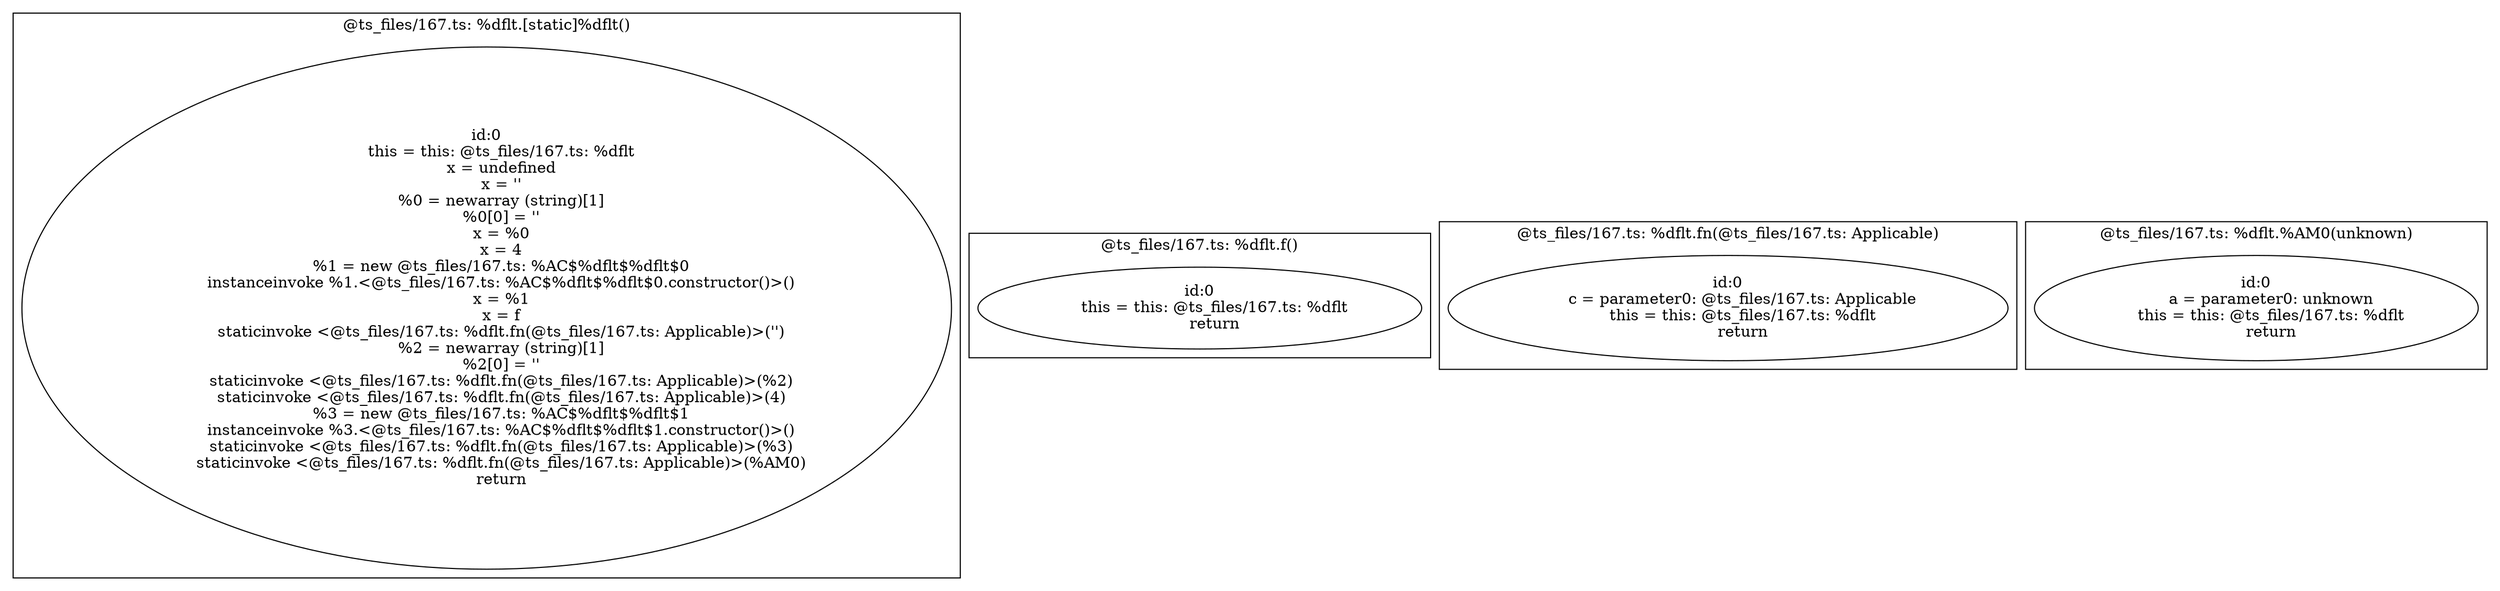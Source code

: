 digraph "167.ts" {
subgraph "cluster_@ts_files/167.ts: %dflt.[static]%dflt()" {
  label="@ts_files/167.ts: %dflt.[static]%dflt()";
  Node33780 [label="id:0
      this = this: @ts_files/167.ts: %dflt
      x = undefined
      x = ''
      %0 = newarray (string)[1]
      %0[0] = ''
      x = %0
      x = 4
      %1 = new @ts_files/167.ts: %AC$%dflt$%dflt$0
      instanceinvoke %1.<@ts_files/167.ts: %AC$%dflt$%dflt$0.constructor()>()
      x = %1
      x = f
      staticinvoke <@ts_files/167.ts: %dflt.fn(@ts_files/167.ts: Applicable)>('')
      %2 = newarray (string)[1]
      %2[0] = ''
      staticinvoke <@ts_files/167.ts: %dflt.fn(@ts_files/167.ts: Applicable)>(%2)
      staticinvoke <@ts_files/167.ts: %dflt.fn(@ts_files/167.ts: Applicable)>(4)
      %3 = new @ts_files/167.ts: %AC$%dflt$%dflt$1
      instanceinvoke %3.<@ts_files/167.ts: %AC$%dflt$%dflt$1.constructor()>()
      staticinvoke <@ts_files/167.ts: %dflt.fn(@ts_files/167.ts: Applicable)>(%3)
      staticinvoke <@ts_files/167.ts: %dflt.fn(@ts_files/167.ts: Applicable)>(%AM0)
      return"];
}
subgraph "cluster_@ts_files/167.ts: %dflt.f()" {
  label="@ts_files/167.ts: %dflt.f()";
  Node21850 [label="id:0
      this = this: @ts_files/167.ts: %dflt
      return"];
}
subgraph "cluster_@ts_files/167.ts: %dflt.fn(@ts_files/167.ts: Applicable)" {
  label="@ts_files/167.ts: %dflt.fn(@ts_files/167.ts: Applicable)";
  Node47930 [label="id:0
      c = parameter0: @ts_files/167.ts: Applicable
      this = this: @ts_files/167.ts: %dflt
      return"];
}
subgraph "cluster_@ts_files/167.ts: %dflt.%AM0(unknown)" {
  label="@ts_files/167.ts: %dflt.%AM0(unknown)";
  Node30940 [label="id:0
      a = parameter0: unknown
      this = this: @ts_files/167.ts: %dflt
      return"];
}
subgraph "cluster_@ts_files/167.ts: Applicable.apply(any)" {
  label="@ts_files/167.ts: Applicable.apply(any)";
}
}
